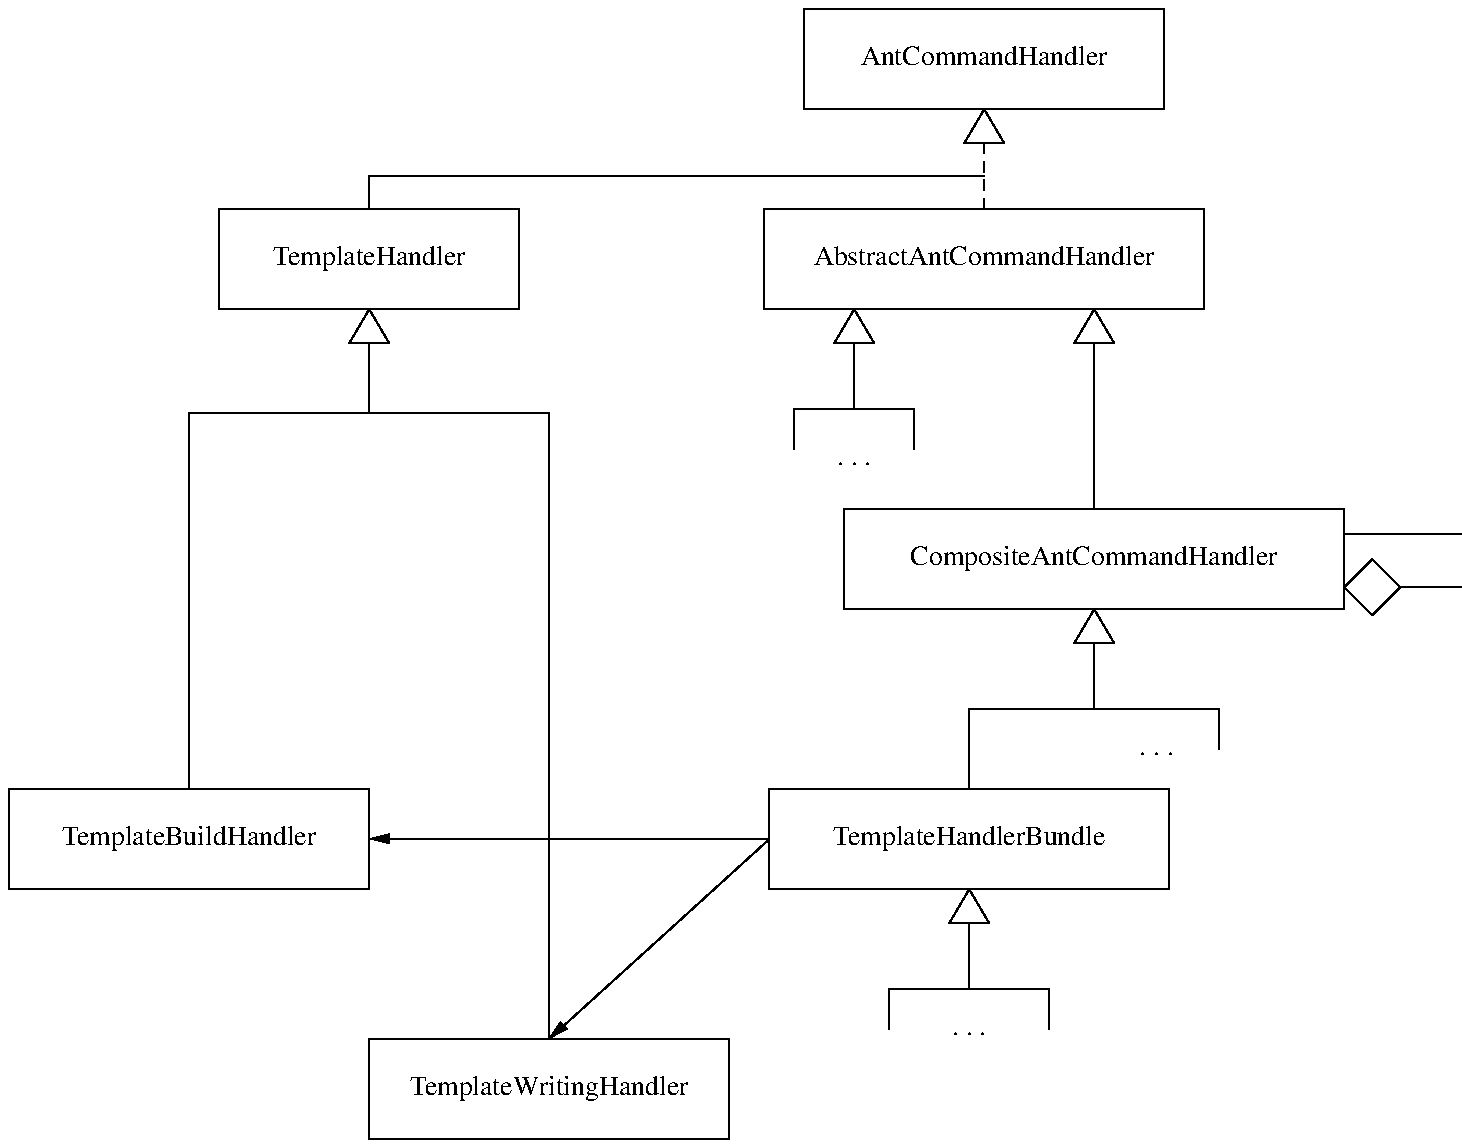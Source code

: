 .PS
define triangle { line from $1 down $2*sqrt(3)*0.5 left $2*0.5 then right $2*0.5; B: line right $2*0.5; line to $1 };
define diamond { [ A: line from $1 down $2*sqrt(2)*0.5 left $2*sqrt(2)*0.5; B: line right $2*sqrt(2)*0.5 down $2*sqrt(2)*0.5; C: line right $2*sqrt(2)*0.5 up $2*sqrt(2)*0.5; D: line to $1 ] };
ANT_COMMAND_HANDLER: box wid 1.8 "AntCommandHandler";
TRI1: triangle( bottom of last box, 0.2 );
ABSTRACT_ANT_COMMAND_HANDLER:
[  box wid 2.2 "AbstractAntCommandHandler"
] with .n at last box.s - (0, 0.5);
move to TRI1.s;
line dashed down TRI1.s.y - ABSTRACT_ANT_COMMAND_HANDLER.n.y;
move to ABSTRACT_ANT_COMMAND_HANDLER.s;
move left from 1/4 of the way between ABSTRACT_ANT_COMMAND_HANDLER.w and ABSTRACT_ANT_COMMAND_HANDLER.e;
move right 0.1;
move down 0.75;
#line down 0.5;
L1: line right 0.3;
line up 0;
INVIS1: [ box invis wid 0 "" ];# with .s at ABSTRACT_ANT_COMMAND_HANDLER.s;
TRI2: triangle( INVIS1.n, 0.2 );
move down 0.5;
INVIS2: [ box invis wid 0 "" ];
line from TRI2.s down TRI2.s.y - INVIS2.n.y;
L2: line right 0.3;
move to L1.w;
line down 0.2;
move to L2.e;
line down 0.2;
move to L2.w;
box invis ". . .";
move to (3/4 of the way between ABSTRACT_ANT_COMMAND_HANDLER.w and ABSTRACT_ANT_COMMAND_HANDLER.e, ABSTRACT_ANT_COMMAND_HANDLER.s);
INVIS3: [ box invis wid 0 "" ];
TRI3: triangle( INVIS3.n, 0.2 );
move down 1;
INVIS4: [ box invis wid 0 "" ];
L3: line from TRI3.s down TRI3.s.y - INVIS4.n.y;
COMPOSITE: box wid 2.5 "CompositeAntCommandHandler";
#move to (COMPOSITE.e.x + 0.1*sqrt(2), 1/4 of the way between COMPOSITE.se and COMPOSITE.ne);
INVIS5: [ box invis wid 0 "" ] at (COMPOSITE.e.x + 0.1*sqrt(2), COMPOSITE.n.y);#;
DIAMOND: diamond( INVIS5.ne, 0.2 );
move to DIAMOND.D.e;
L4: line right (0.5 + 0.1*sqrt(2));
L5: line right 0.5 + 0.3*sqrt(2) at (COMPOSITE.e.x, COMPOSITE.n.y - (COMPOSITE.n.y - COMPOSITE.s.y)*0.25);
move to L4.e;
line up (L5.e.y - L4.e.y);

move to (COMPOSITE.s.x, COMPOSITE.s.y - 0.1*sqrt(3));
move down 0.5 - 0.1*sqrt(3);
INVIS6: [ box invis wid 0 "" ];
TRI4: triangle( COMPOSITE.s, 0.2 );
line from TRI4.s down TRI4.s.y - INVIS6.n.y;
L7: line right (COMPOSITE.wid / 4);
line down 0.2;
move to L7.e;
line down 0.2;
box invis ". . ." at ( L7.w.x + COMPOSITE.wid / 8, L7.s.y - 0.2);

move to L7.w;
line left (COMPOSITE.wid / 4);
line down 0.4;

TEMPLATE_HANDLER_BUNDLE: box wid 2.0 "TemplateHandlerBundle";
move to (TEMPLATE_HANDLER_BUNDLE.s.x, TEMPLATE_HANDLER_BUNDLE.s.y - 0.1*sqrt(3));
move down 0.5 - 0.1*sqrt(3);
INVIS7: [ box invis wid 0 "" ];
TRI8: triangle( TEMPLATE_HANDLER_BUNDLE.s, 0.2 );
line from TRI8.s down TRI8.s.y - INVIS7.n.y;
L8: line right 0.4;
line down 0.2;
move to L8.w;
line left 0.4;
line down 0.2;
box invis ". . ." at ( L8.w.x, L8.s.y - 0.2);

move to TEMPLATE_HANDLER_BUNDLE.w;
move left 2;
TEMPLATE_BUILD_HANDLER: box wid 1.8 "TemplateBuildHandler";
arrow from TEMPLATE_HANDLER_BUNDLE.w to TEMPLATE_BUILD_HANDLER.e;

move to TEMPLATE_HANDLER_BUNDLE.w;
move left 1.1;
move down 1;
TEMPLATE_WRITING_HANDLER: box wid 1.8 "TemplateWritingHandler";
arrow from TEMPLATE_HANDLER_BUNDLE.w to TEMPLATE_WRITING_HANDLER.n;

TEMPLATE_HANDLER: box wid 1.5 "TemplateHandler" at (TEMPLATE_BUILD_HANDLER.e.x, ABSTRACT_ANT_COMMAND_HANDLER.e.y);
L9: line from TEMPLATE_HANDLER.n to (TEMPLATE_HANDLER.n.x, TRI1.y - 0.1*sqrt(3) - (TRI1.y - 0.1*sqrt(3) - ABSTRACT_ANT_COMMAND_HANDLER.n.y)/2);
line from L9.n to (ANT_COMMAND_HANDLER.s.x, TRI1.y - 0.1*sqrt(3) - (TRI1.y - 0.1*sqrt(3) - ABSTRACT_ANT_COMMAND_HANDLER.n.y)/2);

TRI9: triangle( TEMPLATE_HANDLER.s, 0.2 );

L10: line from (TRI9.s.x, TRI9.s.y) to (TRI9.s.x, TRI9.s.y - 0.2*sqrt(3));
L11: line from (TEMPLATE_BUILD_HANDLER.n.x, TEMPLATE_BUILD_HANDLER.n.y) to (TEMPLATE_BUILD_HANDLER.n.x, L10.s.y);
L12: line from (L11.n.x, L11.n.y) to (TEMPLATE_WRITING_HANDLER.n.x, L11.n.y);
L12: line from (TEMPLATE_WRITING_HANDLER.n.x, L11.n.y) to (TEMPLATE_WRITING_HANDLER.n.x, TEMPLATE_WRITING_HANDLER.n.y);
.PE
